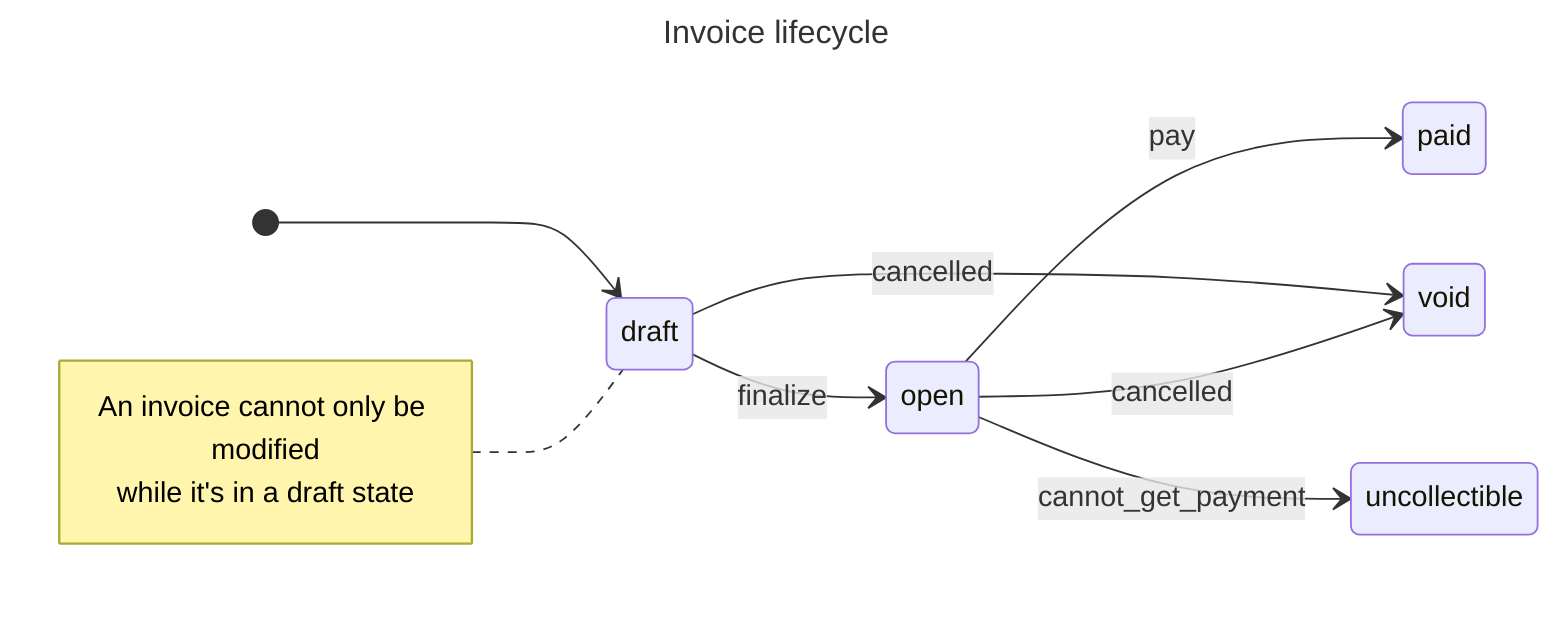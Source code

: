 ---
title: Invoice lifecycle
---
stateDiagram-v2
  direction LR
  [*] --> draft
  draft --> open: finalize
  draft --> void: cancelled
  open --> paid: pay
  note left of draft
    An invoice cannot only be modified
    while it's in a draft state
  end note
  open --> void: cancelled
  open --> uncollectible: cannot_get_payment